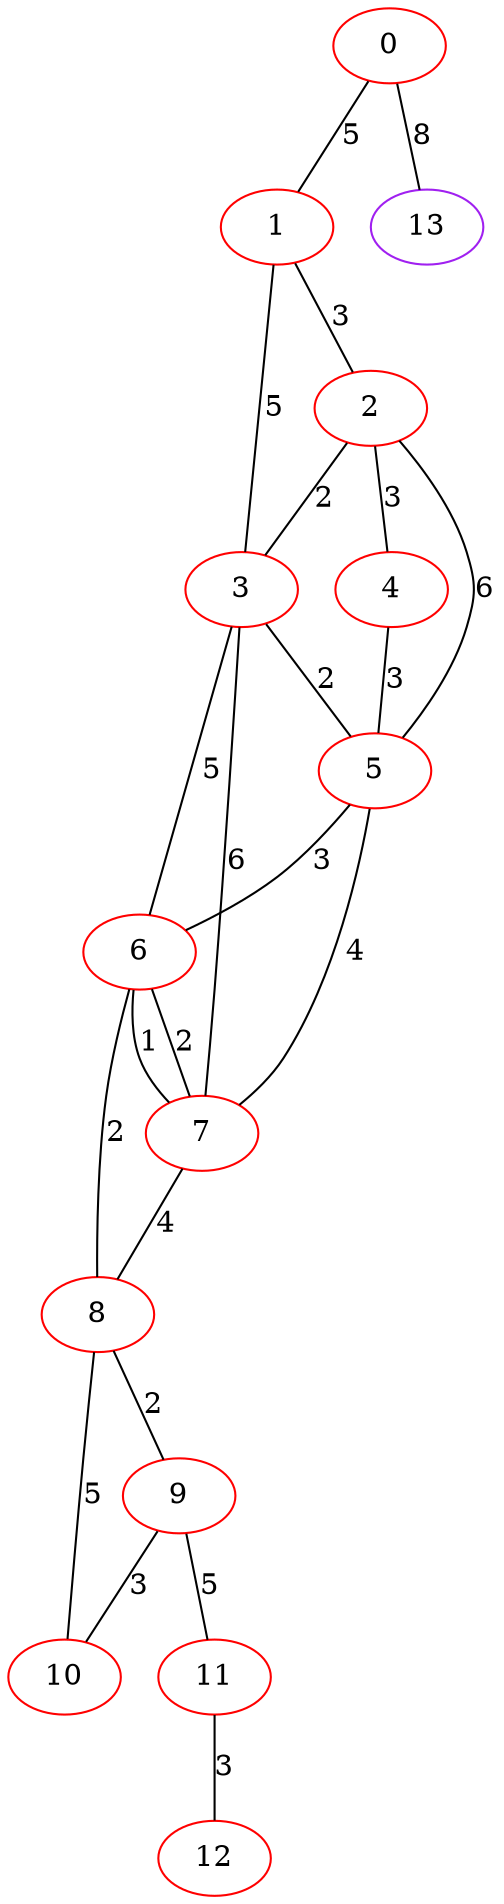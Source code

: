 graph "" {
0 [color=red, weight=1];
1 [color=red, weight=1];
2 [color=red, weight=1];
3 [color=red, weight=1];
4 [color=red, weight=1];
5 [color=red, weight=1];
6 [color=red, weight=1];
7 [color=red, weight=1];
8 [color=red, weight=1];
9 [color=red, weight=1];
10 [color=red, weight=1];
11 [color=red, weight=1];
12 [color=red, weight=1];
13 [color=purple, weight=4];
0 -- 1  [key=0, label=5];
0 -- 13  [key=0, label=8];
1 -- 2  [key=0, label=3];
1 -- 3  [key=0, label=5];
2 -- 3  [key=0, label=2];
2 -- 4  [key=0, label=3];
2 -- 5  [key=0, label=6];
3 -- 5  [key=0, label=2];
3 -- 6  [key=0, label=5];
3 -- 7  [key=0, label=6];
4 -- 5  [key=0, label=3];
5 -- 6  [key=0, label=3];
5 -- 7  [key=0, label=4];
6 -- 8  [key=0, label=2];
6 -- 7  [key=0, label=2];
6 -- 7  [key=1, label=1];
7 -- 8  [key=0, label=4];
8 -- 9  [key=0, label=2];
8 -- 10  [key=0, label=5];
9 -- 10  [key=0, label=3];
9 -- 11  [key=0, label=5];
11 -- 12  [key=0, label=3];
}
